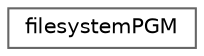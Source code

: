 digraph "Graphical Class Hierarchy"
{
 // LATEX_PDF_SIZE
  bgcolor="transparent";
  edge [fontname=Helvetica,fontsize=10,labelfontname=Helvetica,labelfontsize=10];
  node [fontname=Helvetica,fontsize=10,shape=box,height=0.2,width=0.4];
  rankdir="LR";
  Node0 [id="Node000000",label="filesystemPGM",height=0.2,width=0.4,color="grey40", fillcolor="white", style="filled",URL="$classfilesystem_p_g_m.html",tooltip=" "];
}
